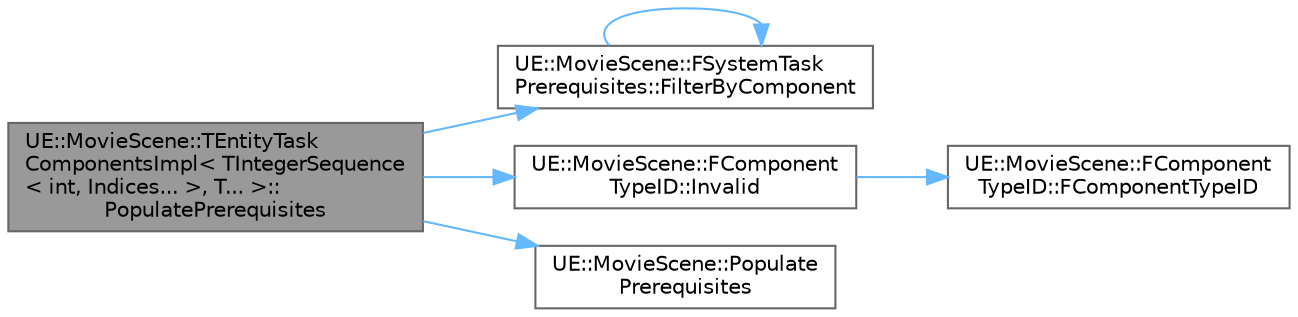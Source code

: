 digraph "UE::MovieScene::TEntityTaskComponentsImpl&lt; TIntegerSequence&lt; int, Indices... &gt;, T... &gt;::PopulatePrerequisites"
{
 // INTERACTIVE_SVG=YES
 // LATEX_PDF_SIZE
  bgcolor="transparent";
  edge [fontname=Helvetica,fontsize=10,labelfontname=Helvetica,labelfontsize=10];
  node [fontname=Helvetica,fontsize=10,shape=box,height=0.2,width=0.4];
  rankdir="LR";
  Node1 [id="Node000001",label="UE::MovieScene::TEntityTask\lComponentsImpl\< TIntegerSequence\l\< int, Indices... \>, T... \>::\lPopulatePrerequisites",height=0.2,width=0.4,color="gray40", fillcolor="grey60", style="filled", fontcolor="black",tooltip="Utility function called when the task is dispatched to populate the filter based on our component typ..."];
  Node1 -> Node2 [id="edge1_Node000001_Node000002",color="steelblue1",style="solid",tooltip=" "];
  Node2 [id="Node000002",label="UE::MovieScene::FSystemTask\lPrerequisites::FilterByComponent",height=0.2,width=0.4,color="grey40", fillcolor="white", style="filled",URL="$d3/d71/structUE_1_1MovieScene_1_1FSystemTaskPrerequisites.html#ae5a2977640423a8df6bdf347f264433c",tooltip=" "];
  Node2 -> Node2 [id="edge2_Node000002_Node000002",color="steelblue1",style="solid",tooltip=" "];
  Node1 -> Node3 [id="edge3_Node000001_Node000003",color="steelblue1",style="solid",tooltip=" "];
  Node3 [id="Node000003",label="UE::MovieScene::FComponent\lTypeID::Invalid",height=0.2,width=0.4,color="grey40", fillcolor="white", style="filled",URL="$dd/d18/structUE_1_1MovieScene_1_1FComponentTypeID.html#ae8d08f3edba8525f501fecdc38758683",tooltip=" "];
  Node3 -> Node4 [id="edge4_Node000003_Node000004",color="steelblue1",style="solid",tooltip=" "];
  Node4 [id="Node000004",label="UE::MovieScene::FComponent\lTypeID::FComponentTypeID",height=0.2,width=0.4,color="grey40", fillcolor="white", style="filled",URL="$dd/d18/structUE_1_1MovieScene_1_1FComponentTypeID.html#ac04158d7a35e17678cdef81c6c884f54",tooltip=" "];
  Node1 -> Node5 [id="edge5_Node000001_Node000005",color="steelblue1",style="solid",tooltip=" "];
  Node5 [id="Node000005",label="UE::MovieScene::Populate\lPrerequisites",height=0.2,width=0.4,color="grey40", fillcolor="white", style="filled",URL="$d1/dd1/namespaceUE_1_1MovieScene.html#a323c8c53f132f359f7179cfe5f2725c6",tooltip=" "];
}
